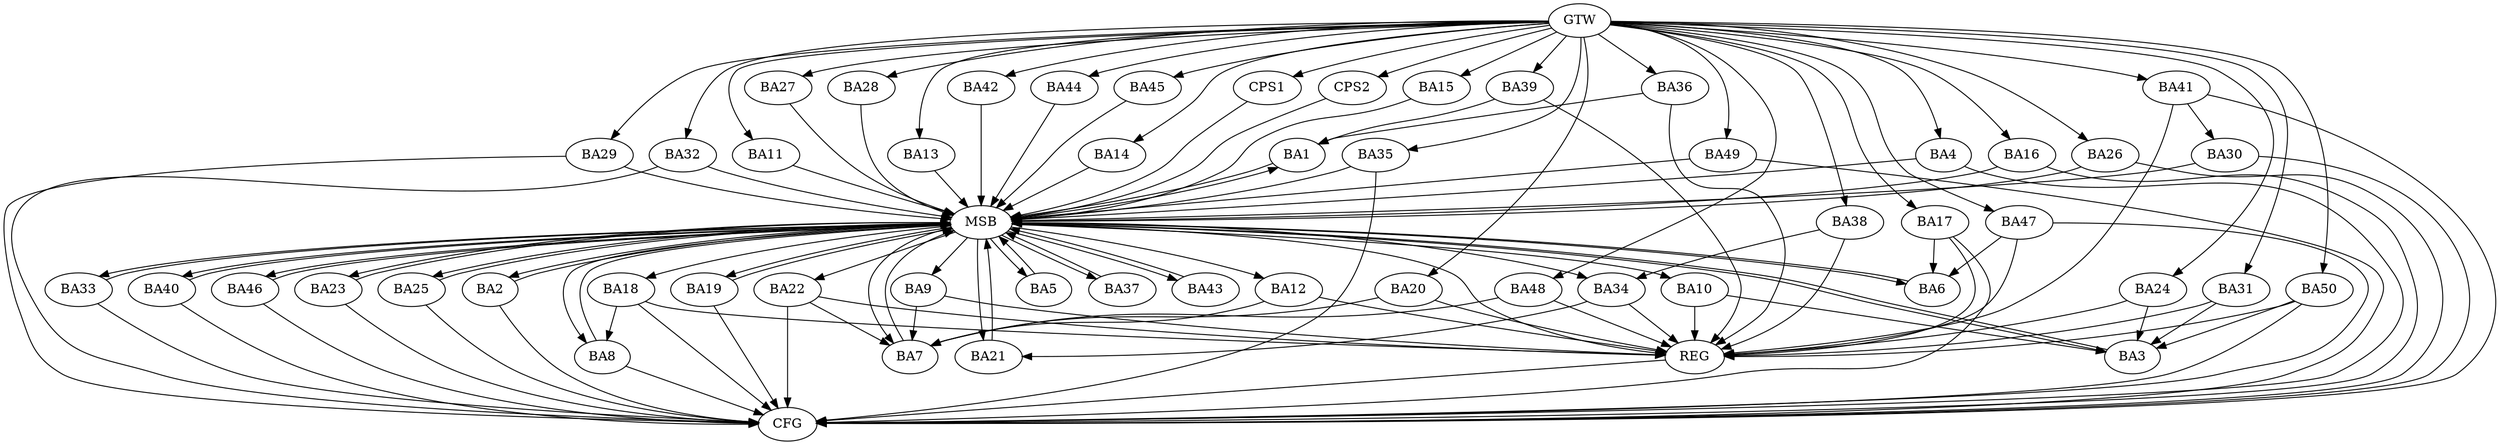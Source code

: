 strict digraph G {
  BA1 [ label="BA1" ];
  BA2 [ label="BA2" ];
  BA3 [ label="BA3" ];
  BA4 [ label="BA4" ];
  BA5 [ label="BA5" ];
  BA6 [ label="BA6" ];
  BA7 [ label="BA7" ];
  BA8 [ label="BA8" ];
  BA9 [ label="BA9" ];
  BA10 [ label="BA10" ];
  BA11 [ label="BA11" ];
  BA12 [ label="BA12" ];
  BA13 [ label="BA13" ];
  BA14 [ label="BA14" ];
  BA15 [ label="BA15" ];
  BA16 [ label="BA16" ];
  BA17 [ label="BA17" ];
  BA18 [ label="BA18" ];
  BA19 [ label="BA19" ];
  BA20 [ label="BA20" ];
  BA21 [ label="BA21" ];
  BA22 [ label="BA22" ];
  BA23 [ label="BA23" ];
  BA24 [ label="BA24" ];
  BA25 [ label="BA25" ];
  BA26 [ label="BA26" ];
  BA27 [ label="BA27" ];
  BA28 [ label="BA28" ];
  BA29 [ label="BA29" ];
  BA30 [ label="BA30" ];
  BA31 [ label="BA31" ];
  BA32 [ label="BA32" ];
  BA33 [ label="BA33" ];
  BA34 [ label="BA34" ];
  BA35 [ label="BA35" ];
  BA36 [ label="BA36" ];
  BA37 [ label="BA37" ];
  BA38 [ label="BA38" ];
  BA39 [ label="BA39" ];
  BA40 [ label="BA40" ];
  BA41 [ label="BA41" ];
  BA42 [ label="BA42" ];
  BA43 [ label="BA43" ];
  BA44 [ label="BA44" ];
  BA45 [ label="BA45" ];
  BA46 [ label="BA46" ];
  BA47 [ label="BA47" ];
  BA48 [ label="BA48" ];
  BA49 [ label="BA49" ];
  BA50 [ label="BA50" ];
  CPS1 [ label="CPS1" ];
  CPS2 [ label="CPS2" ];
  GTW [ label="GTW" ];
  REG [ label="REG" ];
  MSB [ label="MSB" ];
  CFG [ label="CFG" ];
  BA9 -> BA7;
  BA10 -> BA3;
  BA12 -> BA7;
  BA17 -> BA6;
  BA18 -> BA8;
  BA20 -> BA7;
  BA22 -> BA7;
  BA24 -> BA3;
  BA31 -> BA3;
  BA34 -> BA21;
  BA36 -> BA1;
  BA38 -> BA34;
  BA39 -> BA1;
  BA41 -> BA30;
  BA47 -> BA6;
  BA48 -> BA7;
  BA50 -> BA3;
  GTW -> BA4;
  GTW -> BA11;
  GTW -> BA13;
  GTW -> BA14;
  GTW -> BA15;
  GTW -> BA16;
  GTW -> BA17;
  GTW -> BA20;
  GTW -> BA24;
  GTW -> BA26;
  GTW -> BA27;
  GTW -> BA28;
  GTW -> BA29;
  GTW -> BA31;
  GTW -> BA32;
  GTW -> BA35;
  GTW -> BA36;
  GTW -> BA38;
  GTW -> BA39;
  GTW -> BA41;
  GTW -> BA42;
  GTW -> BA44;
  GTW -> BA45;
  GTW -> BA47;
  GTW -> BA48;
  GTW -> BA49;
  GTW -> BA50;
  GTW -> CPS1;
  GTW -> CPS2;
  BA9 -> REG;
  BA10 -> REG;
  BA12 -> REG;
  BA17 -> REG;
  BA18 -> REG;
  BA20 -> REG;
  BA22 -> REG;
  BA24 -> REG;
  BA31 -> REG;
  BA34 -> REG;
  BA36 -> REG;
  BA38 -> REG;
  BA39 -> REG;
  BA41 -> REG;
  BA47 -> REG;
  BA48 -> REG;
  BA50 -> REG;
  BA1 -> MSB;
  MSB -> BA2;
  MSB -> REG;
  BA2 -> MSB;
  MSB -> BA1;
  BA3 -> MSB;
  BA4 -> MSB;
  MSB -> BA3;
  BA5 -> MSB;
  BA6 -> MSB;
  BA7 -> MSB;
  MSB -> BA6;
  BA8 -> MSB;
  MSB -> BA7;
  BA11 -> MSB;
  MSB -> BA9;
  BA13 -> MSB;
  MSB -> BA12;
  BA14 -> MSB;
  BA15 -> MSB;
  BA16 -> MSB;
  BA19 -> MSB;
  BA21 -> MSB;
  BA23 -> MSB;
  BA25 -> MSB;
  BA26 -> MSB;
  BA27 -> MSB;
  MSB -> BA21;
  BA28 -> MSB;
  MSB -> BA8;
  BA29 -> MSB;
  BA30 -> MSB;
  BA32 -> MSB;
  MSB -> BA23;
  BA33 -> MSB;
  BA35 -> MSB;
  MSB -> BA25;
  BA37 -> MSB;
  BA40 -> MSB;
  MSB -> BA37;
  BA42 -> MSB;
  BA43 -> MSB;
  BA44 -> MSB;
  MSB -> BA43;
  BA45 -> MSB;
  MSB -> BA10;
  BA46 -> MSB;
  MSB -> BA33;
  BA49 -> MSB;
  CPS1 -> MSB;
  MSB -> BA34;
  MSB -> BA40;
  MSB -> BA5;
  CPS2 -> MSB;
  MSB -> BA18;
  MSB -> BA22;
  MSB -> BA46;
  MSB -> BA19;
  BA25 -> CFG;
  BA2 -> CFG;
  BA4 -> CFG;
  BA17 -> CFG;
  BA40 -> CFG;
  BA32 -> CFG;
  BA22 -> CFG;
  BA23 -> CFG;
  BA29 -> CFG;
  BA49 -> CFG;
  BA33 -> CFG;
  BA26 -> CFG;
  BA19 -> CFG;
  BA35 -> CFG;
  BA30 -> CFG;
  BA41 -> CFG;
  BA16 -> CFG;
  BA18 -> CFG;
  BA47 -> CFG;
  BA8 -> CFG;
  BA46 -> CFG;
  BA50 -> CFG;
  REG -> CFG;
}
